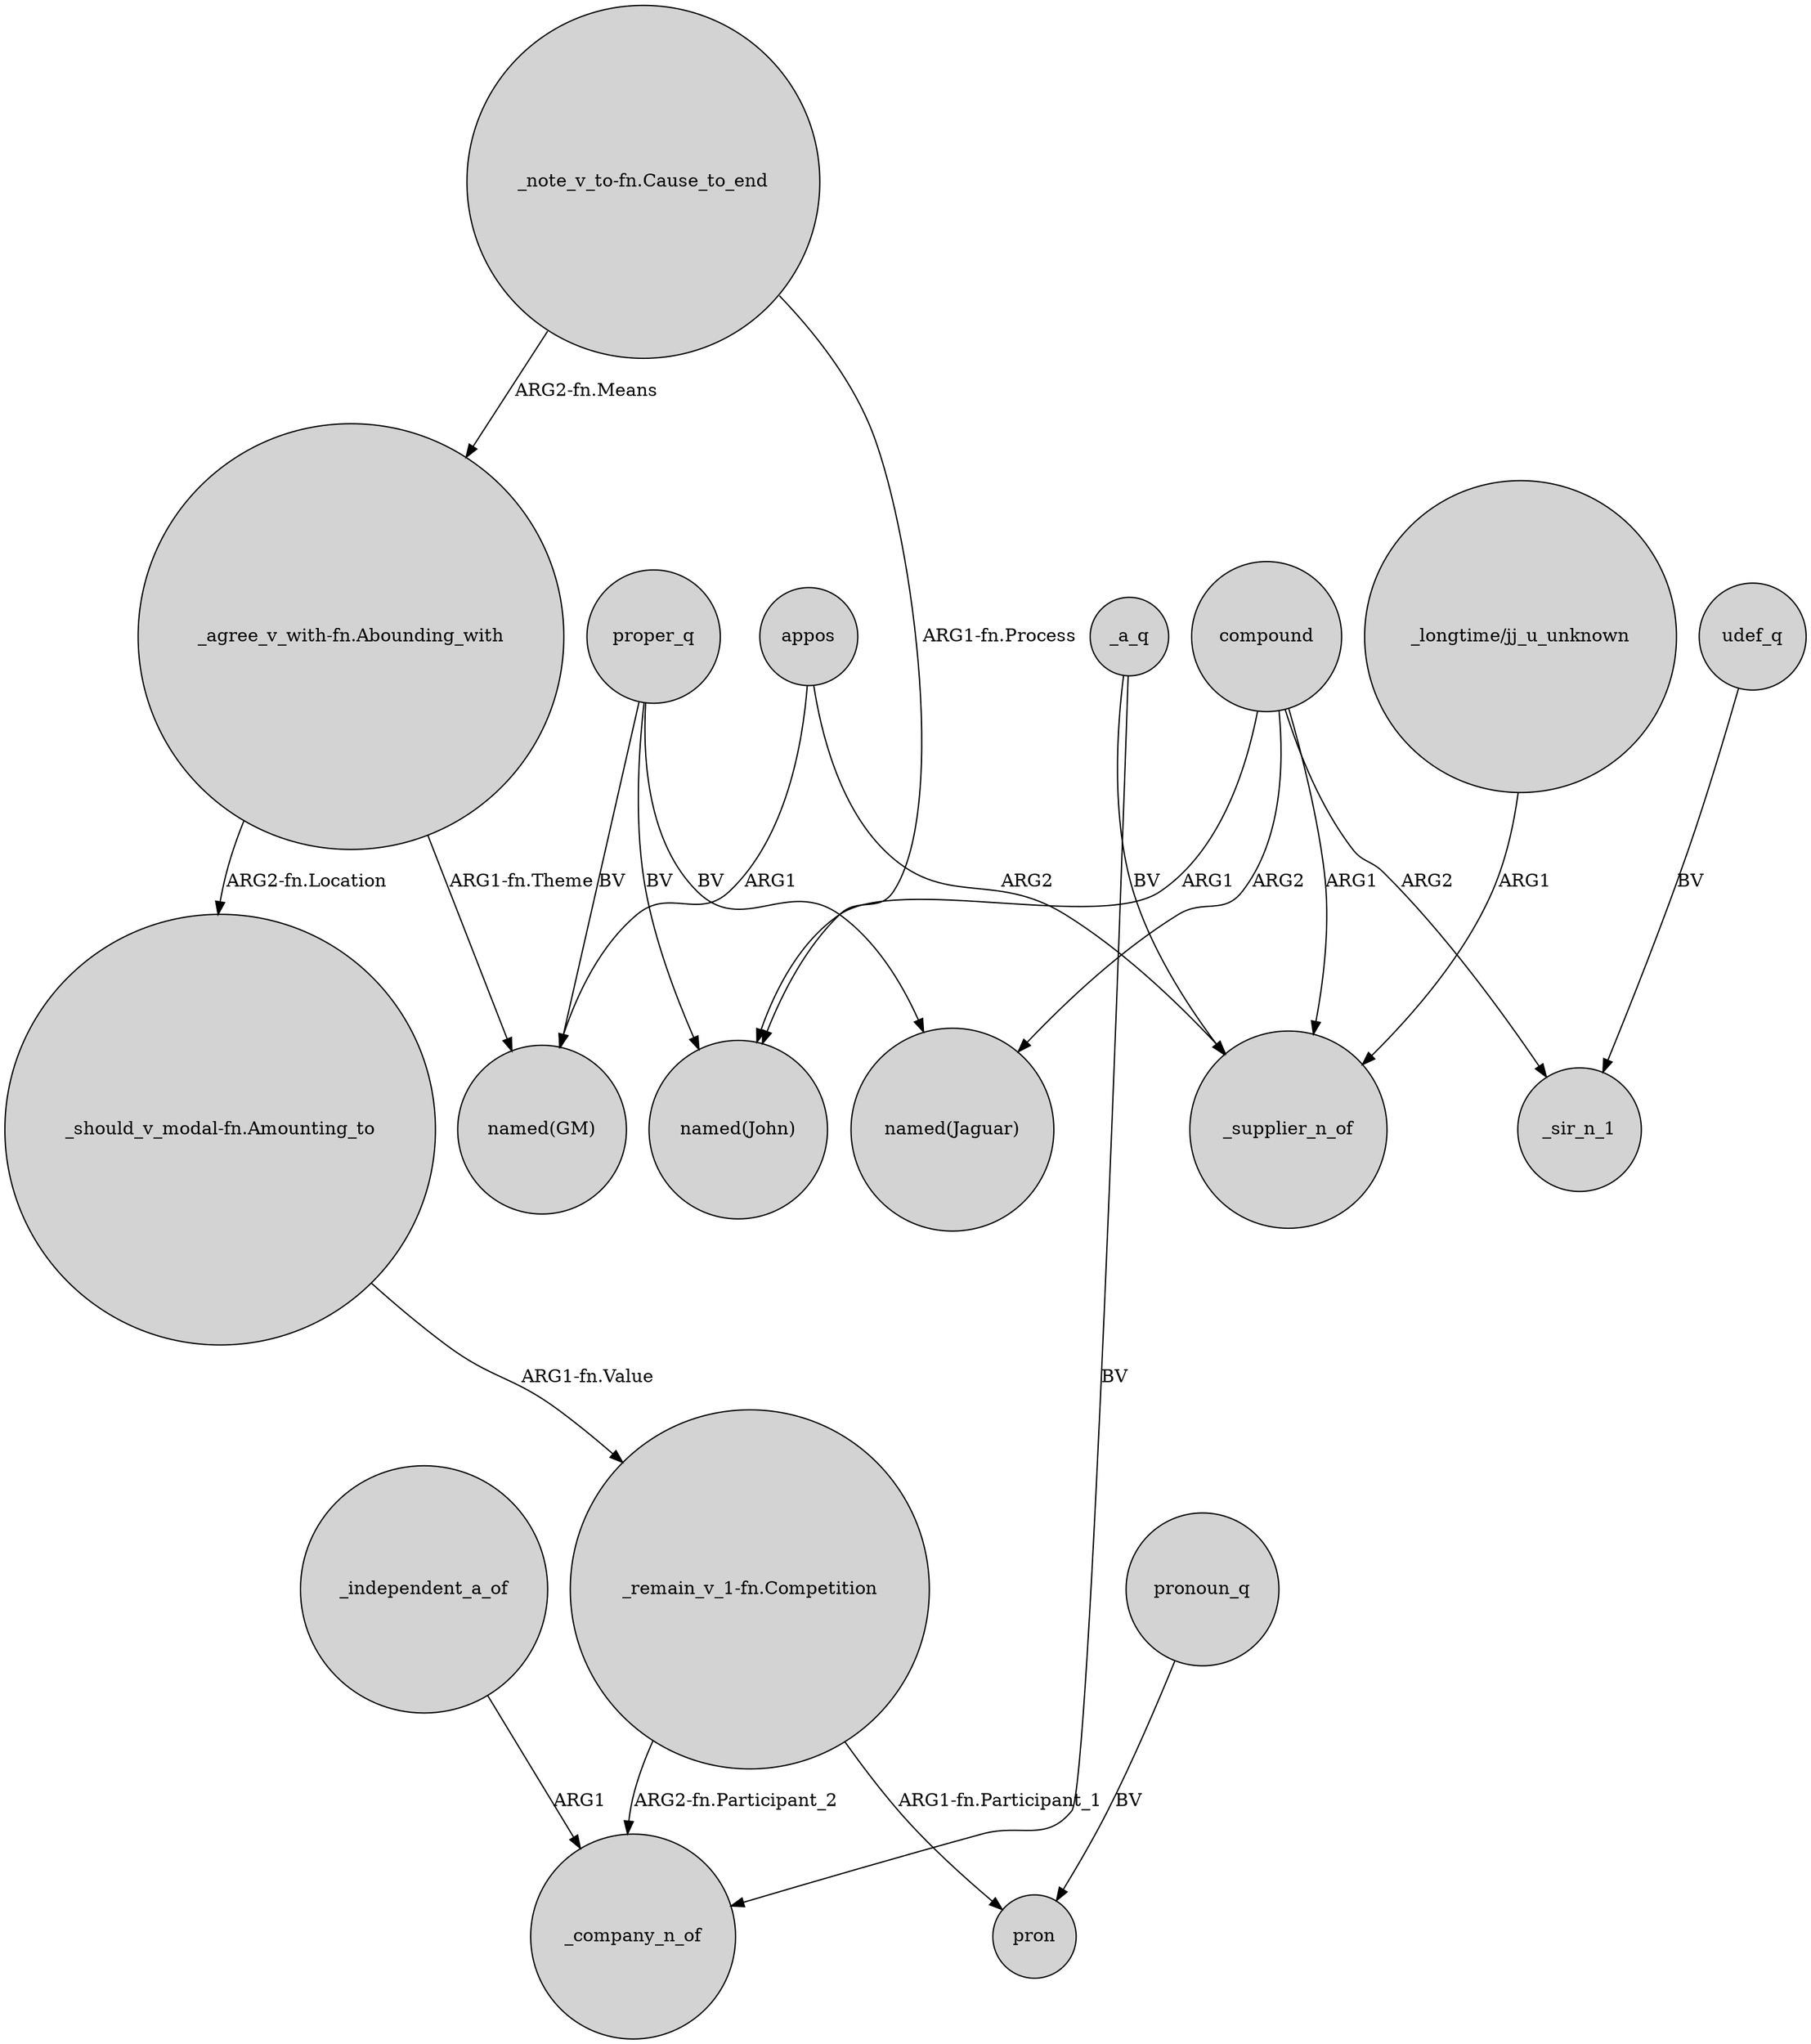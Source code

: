 digraph {
	node [shape=circle style=filled]
	"_note_v_to-fn.Cause_to_end" -> "_agree_v_with-fn.Abounding_with" [label="ARG2-fn.Means"]
	udef_q -> _sir_n_1 [label=BV]
	_independent_a_of -> _company_n_of [label=ARG1]
	proper_q -> "named(GM)" [label=BV]
	_a_q -> _company_n_of [label=BV]
	compound -> "named(John)" [label=ARG1]
	"_agree_v_with-fn.Abounding_with" -> "_should_v_modal-fn.Amounting_to" [label="ARG2-fn.Location"]
	appos -> _supplier_n_of [label=ARG2]
	"_longtime/jj_u_unknown" -> _supplier_n_of [label=ARG1]
	pronoun_q -> pron [label=BV]
	_a_q -> _supplier_n_of [label=BV]
	compound -> _sir_n_1 [label=ARG2]
	compound -> "named(Jaguar)" [label=ARG2]
	compound -> _supplier_n_of [label=ARG1]
	proper_q -> "named(Jaguar)" [label=BV]
	appos -> "named(GM)" [label=ARG1]
	"_remain_v_1-fn.Competition" -> _company_n_of [label="ARG2-fn.Participant_2"]
	"_note_v_to-fn.Cause_to_end" -> "named(John)" [label="ARG1-fn.Process"]
	"_should_v_modal-fn.Amounting_to" -> "_remain_v_1-fn.Competition" [label="ARG1-fn.Value"]
	"_remain_v_1-fn.Competition" -> pron [label="ARG1-fn.Participant_1"]
	"_agree_v_with-fn.Abounding_with" -> "named(GM)" [label="ARG1-fn.Theme"]
	proper_q -> "named(John)" [label=BV]
}
